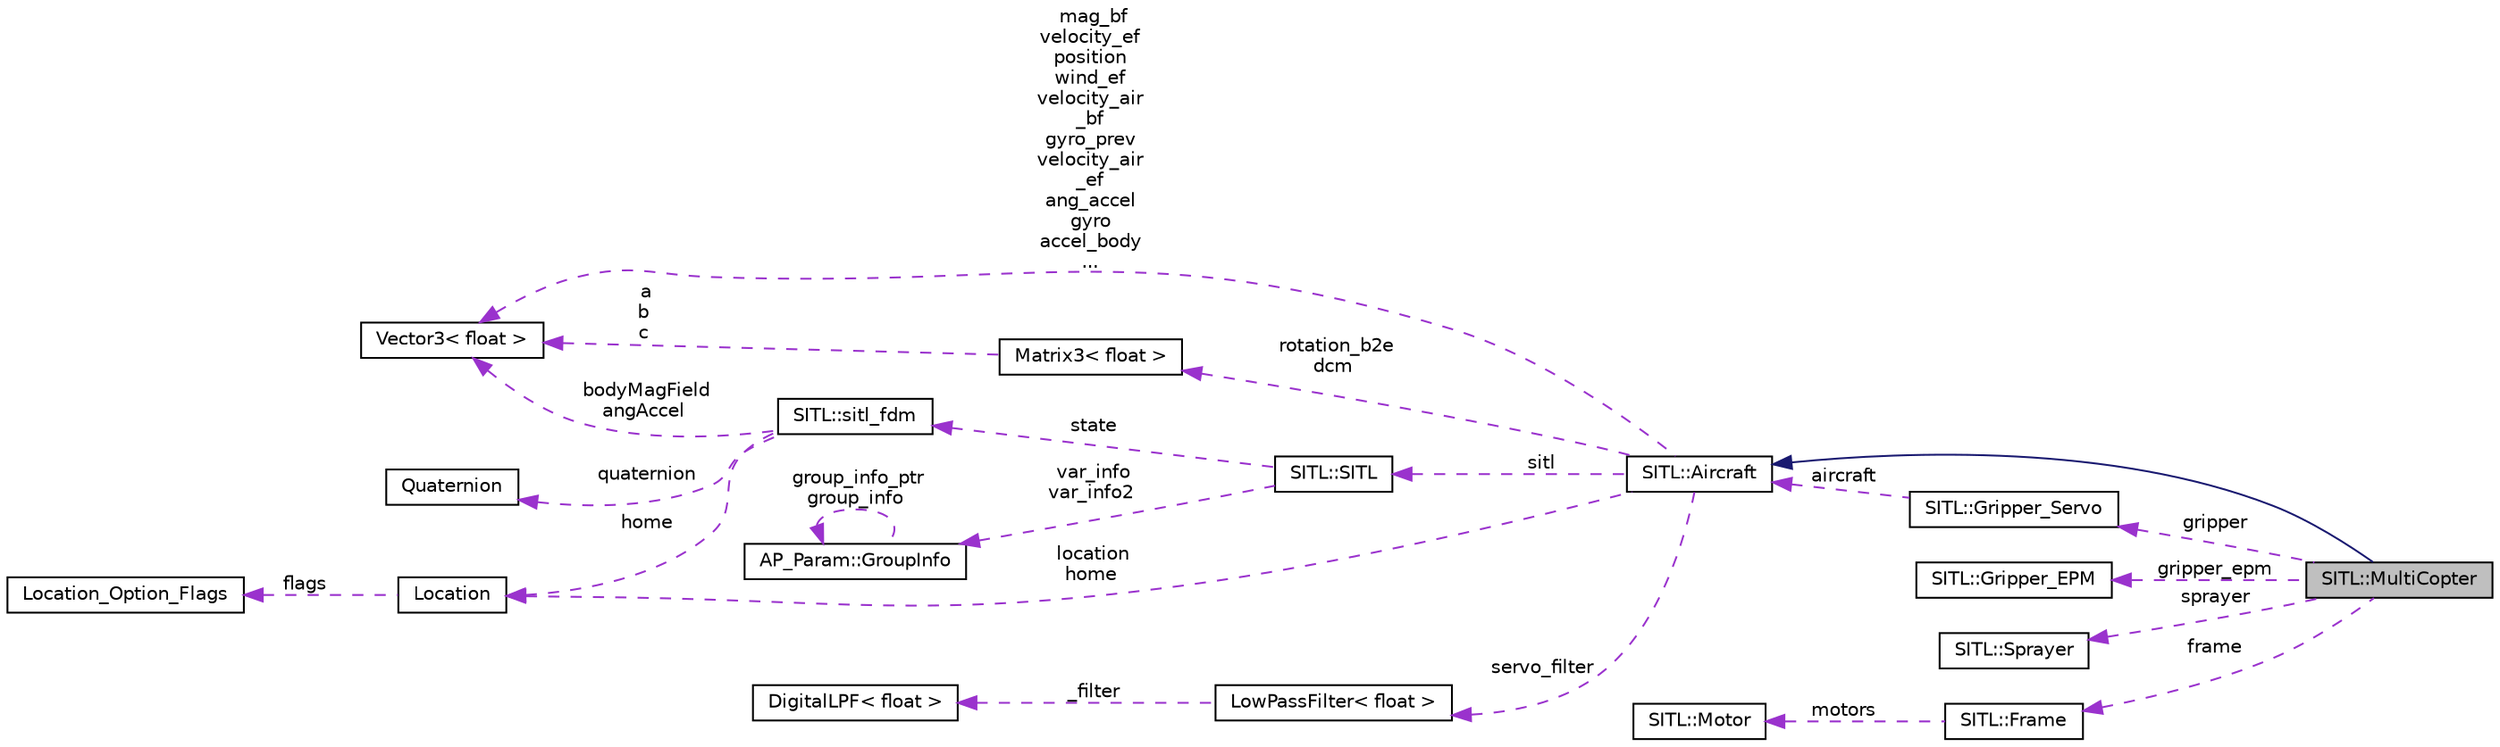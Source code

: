 digraph "SITL::MultiCopter"
{
 // INTERACTIVE_SVG=YES
  edge [fontname="Helvetica",fontsize="10",labelfontname="Helvetica",labelfontsize="10"];
  node [fontname="Helvetica",fontsize="10",shape=record];
  rankdir="LR";
  Node1 [label="SITL::MultiCopter",height=0.2,width=0.4,color="black", fillcolor="grey75", style="filled", fontcolor="black"];
  Node2 -> Node1 [dir="back",color="midnightblue",fontsize="10",style="solid",fontname="Helvetica"];
  Node2 [label="SITL::Aircraft",height=0.2,width=0.4,color="black", fillcolor="white", style="filled",URL="$classSITL_1_1Aircraft.html"];
  Node3 -> Node2 [dir="back",color="darkorchid3",fontsize="10",style="dashed",label=" rotation_b2e\ndcm" ,fontname="Helvetica"];
  Node3 [label="Matrix3\< float \>",height=0.2,width=0.4,color="black", fillcolor="white", style="filled",URL="$classMatrix3.html"];
  Node4 -> Node3 [dir="back",color="darkorchid3",fontsize="10",style="dashed",label=" a\nb\nc" ,fontname="Helvetica"];
  Node4 [label="Vector3\< float \>",height=0.2,width=0.4,color="black", fillcolor="white", style="filled",URL="$classVector3.html"];
  Node5 -> Node2 [dir="back",color="darkorchid3",fontsize="10",style="dashed",label=" servo_filter" ,fontname="Helvetica"];
  Node5 [label="LowPassFilter\< float \>",height=0.2,width=0.4,color="black", fillcolor="white", style="filled",URL="$classLowPassFilter.html"];
  Node6 -> Node5 [dir="back",color="darkorchid3",fontsize="10",style="dashed",label=" _filter" ,fontname="Helvetica"];
  Node6 [label="DigitalLPF\< float \>",height=0.2,width=0.4,color="black", fillcolor="white", style="filled",URL="$classDigitalLPF.html"];
  Node7 -> Node2 [dir="back",color="darkorchid3",fontsize="10",style="dashed",label=" sitl" ,fontname="Helvetica"];
  Node7 [label="SITL::SITL",height=0.2,width=0.4,color="black", fillcolor="white", style="filled",URL="$classSITL_1_1SITL.html"];
  Node8 -> Node7 [dir="back",color="darkorchid3",fontsize="10",style="dashed",label=" var_info\nvar_info2" ,fontname="Helvetica"];
  Node8 [label="AP_Param::GroupInfo",height=0.2,width=0.4,color="black", fillcolor="white", style="filled",URL="$structAP__Param_1_1GroupInfo.html"];
  Node8 -> Node8 [dir="back",color="darkorchid3",fontsize="10",style="dashed",label=" group_info_ptr\ngroup_info" ,fontname="Helvetica"];
  Node9 -> Node7 [dir="back",color="darkorchid3",fontsize="10",style="dashed",label=" state" ,fontname="Helvetica"];
  Node9 [label="SITL::sitl_fdm",height=0.2,width=0.4,color="black", fillcolor="white", style="filled",URL="$structSITL_1_1sitl__fdm.html"];
  Node10 -> Node9 [dir="back",color="darkorchid3",fontsize="10",style="dashed",label=" quaternion" ,fontname="Helvetica"];
  Node10 [label="Quaternion",height=0.2,width=0.4,color="black", fillcolor="white", style="filled",URL="$classQuaternion.html"];
  Node4 -> Node9 [dir="back",color="darkorchid3",fontsize="10",style="dashed",label=" bodyMagField\nangAccel" ,fontname="Helvetica"];
  Node11 -> Node9 [dir="back",color="darkorchid3",fontsize="10",style="dashed",label=" home" ,fontname="Helvetica"];
  Node11 [label="Location",height=0.2,width=0.4,color="black", fillcolor="white", style="filled",URL="$structLocation.html"];
  Node12 -> Node11 [dir="back",color="darkorchid3",fontsize="10",style="dashed",label=" flags" ,fontname="Helvetica"];
  Node12 [label="Location_Option_Flags",height=0.2,width=0.4,color="black", fillcolor="white", style="filled",URL="$structLocation__Option__Flags.html"];
  Node4 -> Node2 [dir="back",color="darkorchid3",fontsize="10",style="dashed",label=" mag_bf\nvelocity_ef\nposition\nwind_ef\nvelocity_air\l_bf\ngyro_prev\nvelocity_air\l_ef\nang_accel\ngyro\naccel_body\n..." ,fontname="Helvetica"];
  Node11 -> Node2 [dir="back",color="darkorchid3",fontsize="10",style="dashed",label=" location\nhome" ,fontname="Helvetica"];
  Node13 -> Node1 [dir="back",color="darkorchid3",fontsize="10",style="dashed",label=" gripper_epm" ,fontname="Helvetica"];
  Node13 [label="SITL::Gripper_EPM",height=0.2,width=0.4,color="black", fillcolor="white", style="filled",URL="$classSITL_1_1Gripper__EPM.html"];
  Node14 -> Node1 [dir="back",color="darkorchid3",fontsize="10",style="dashed",label=" sprayer" ,fontname="Helvetica"];
  Node14 [label="SITL::Sprayer",height=0.2,width=0.4,color="black", fillcolor="white", style="filled",URL="$classSITL_1_1Sprayer.html"];
  Node15 -> Node1 [dir="back",color="darkorchid3",fontsize="10",style="dashed",label=" gripper" ,fontname="Helvetica"];
  Node15 [label="SITL::Gripper_Servo",height=0.2,width=0.4,color="black", fillcolor="white", style="filled",URL="$classSITL_1_1Gripper__Servo.html"];
  Node2 -> Node15 [dir="back",color="darkorchid3",fontsize="10",style="dashed",label=" aircraft" ,fontname="Helvetica"];
  Node16 -> Node1 [dir="back",color="darkorchid3",fontsize="10",style="dashed",label=" frame" ,fontname="Helvetica"];
  Node16 [label="SITL::Frame",height=0.2,width=0.4,color="black", fillcolor="white", style="filled",URL="$classSITL_1_1Frame.html"];
  Node17 -> Node16 [dir="back",color="darkorchid3",fontsize="10",style="dashed",label=" motors" ,fontname="Helvetica"];
  Node17 [label="SITL::Motor",height=0.2,width=0.4,color="black", fillcolor="white", style="filled",URL="$classSITL_1_1Motor.html"];
}
